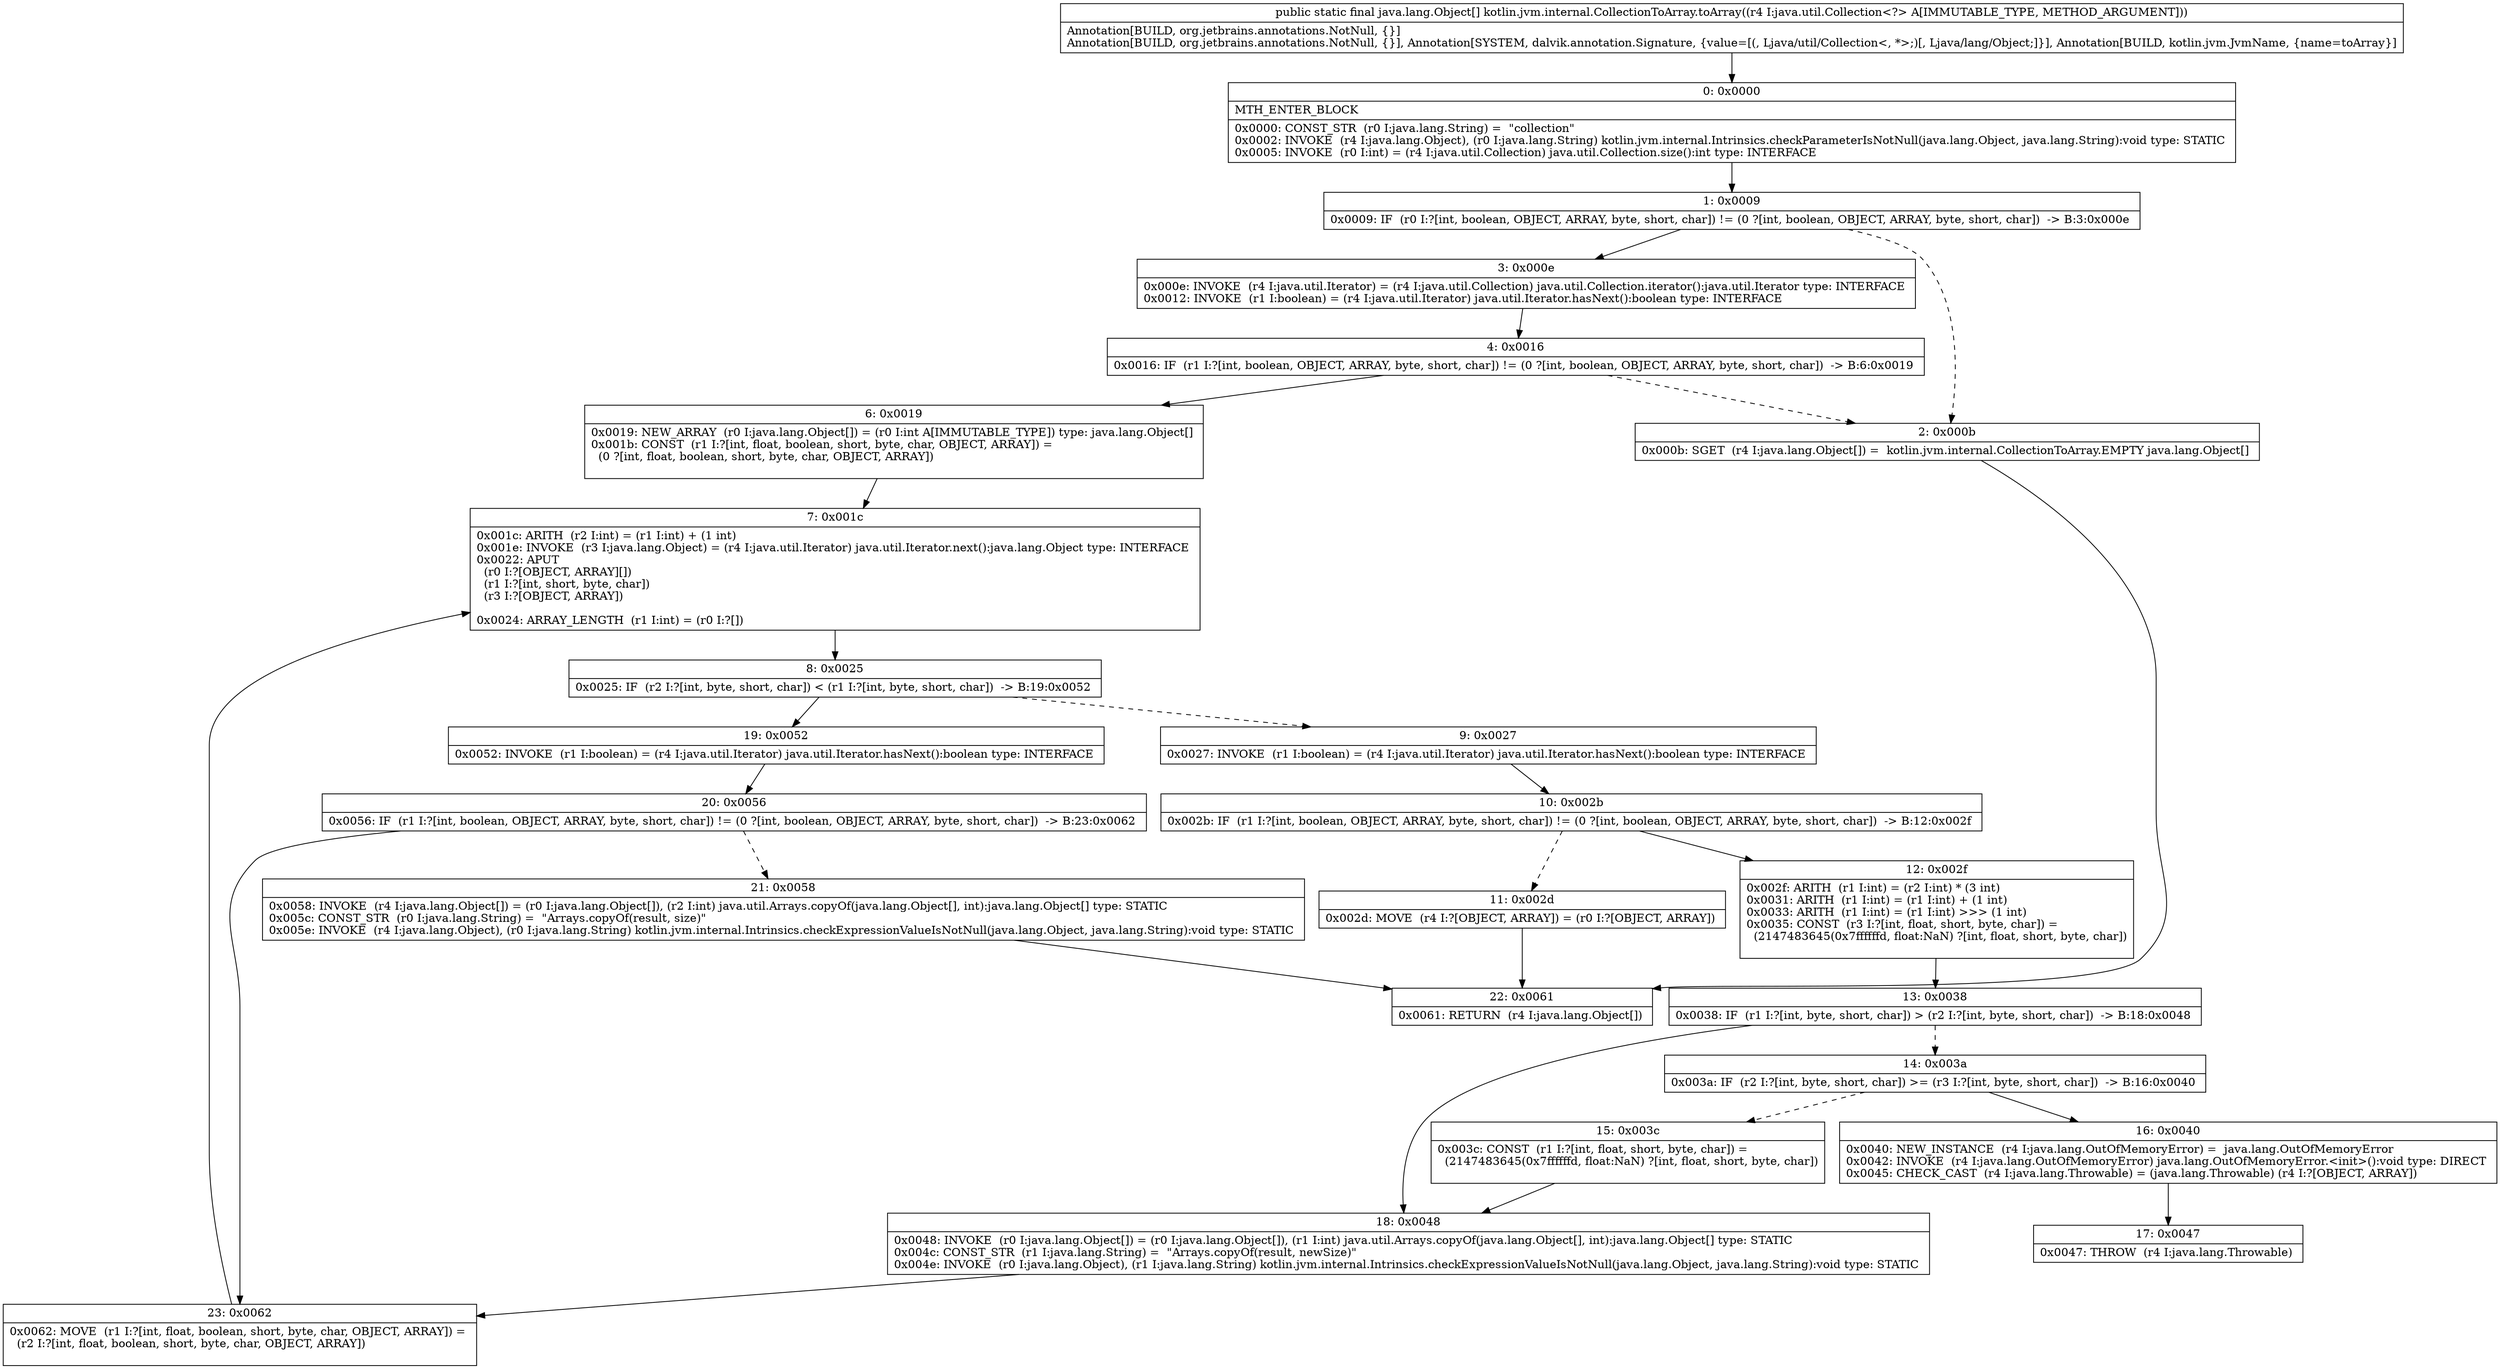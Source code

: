 digraph "CFG forkotlin.jvm.internal.CollectionToArray.toArray(Ljava\/util\/Collection;)[Ljava\/lang\/Object;" {
Node_0 [shape=record,label="{0\:\ 0x0000|MTH_ENTER_BLOCK\l|0x0000: CONST_STR  (r0 I:java.lang.String) =  \"collection\" \l0x0002: INVOKE  (r4 I:java.lang.Object), (r0 I:java.lang.String) kotlin.jvm.internal.Intrinsics.checkParameterIsNotNull(java.lang.Object, java.lang.String):void type: STATIC \l0x0005: INVOKE  (r0 I:int) = (r4 I:java.util.Collection) java.util.Collection.size():int type: INTERFACE \l}"];
Node_1 [shape=record,label="{1\:\ 0x0009|0x0009: IF  (r0 I:?[int, boolean, OBJECT, ARRAY, byte, short, char]) != (0 ?[int, boolean, OBJECT, ARRAY, byte, short, char])  \-\> B:3:0x000e \l}"];
Node_2 [shape=record,label="{2\:\ 0x000b|0x000b: SGET  (r4 I:java.lang.Object[]) =  kotlin.jvm.internal.CollectionToArray.EMPTY java.lang.Object[] \l}"];
Node_3 [shape=record,label="{3\:\ 0x000e|0x000e: INVOKE  (r4 I:java.util.Iterator) = (r4 I:java.util.Collection) java.util.Collection.iterator():java.util.Iterator type: INTERFACE \l0x0012: INVOKE  (r1 I:boolean) = (r4 I:java.util.Iterator) java.util.Iterator.hasNext():boolean type: INTERFACE \l}"];
Node_4 [shape=record,label="{4\:\ 0x0016|0x0016: IF  (r1 I:?[int, boolean, OBJECT, ARRAY, byte, short, char]) != (0 ?[int, boolean, OBJECT, ARRAY, byte, short, char])  \-\> B:6:0x0019 \l}"];
Node_6 [shape=record,label="{6\:\ 0x0019|0x0019: NEW_ARRAY  (r0 I:java.lang.Object[]) = (r0 I:int A[IMMUTABLE_TYPE]) type: java.lang.Object[] \l0x001b: CONST  (r1 I:?[int, float, boolean, short, byte, char, OBJECT, ARRAY]) = \l  (0 ?[int, float, boolean, short, byte, char, OBJECT, ARRAY])\l \l}"];
Node_7 [shape=record,label="{7\:\ 0x001c|0x001c: ARITH  (r2 I:int) = (r1 I:int) + (1 int) \l0x001e: INVOKE  (r3 I:java.lang.Object) = (r4 I:java.util.Iterator) java.util.Iterator.next():java.lang.Object type: INTERFACE \l0x0022: APUT  \l  (r0 I:?[OBJECT, ARRAY][])\l  (r1 I:?[int, short, byte, char])\l  (r3 I:?[OBJECT, ARRAY])\l \l0x0024: ARRAY_LENGTH  (r1 I:int) = (r0 I:?[]) \l}"];
Node_8 [shape=record,label="{8\:\ 0x0025|0x0025: IF  (r2 I:?[int, byte, short, char]) \< (r1 I:?[int, byte, short, char])  \-\> B:19:0x0052 \l}"];
Node_9 [shape=record,label="{9\:\ 0x0027|0x0027: INVOKE  (r1 I:boolean) = (r4 I:java.util.Iterator) java.util.Iterator.hasNext():boolean type: INTERFACE \l}"];
Node_10 [shape=record,label="{10\:\ 0x002b|0x002b: IF  (r1 I:?[int, boolean, OBJECT, ARRAY, byte, short, char]) != (0 ?[int, boolean, OBJECT, ARRAY, byte, short, char])  \-\> B:12:0x002f \l}"];
Node_11 [shape=record,label="{11\:\ 0x002d|0x002d: MOVE  (r4 I:?[OBJECT, ARRAY]) = (r0 I:?[OBJECT, ARRAY]) \l}"];
Node_12 [shape=record,label="{12\:\ 0x002f|0x002f: ARITH  (r1 I:int) = (r2 I:int) * (3 int) \l0x0031: ARITH  (r1 I:int) = (r1 I:int) + (1 int) \l0x0033: ARITH  (r1 I:int) = (r1 I:int) \>\>\> (1 int) \l0x0035: CONST  (r3 I:?[int, float, short, byte, char]) = \l  (2147483645(0x7ffffffd, float:NaN) ?[int, float, short, byte, char])\l \l}"];
Node_13 [shape=record,label="{13\:\ 0x0038|0x0038: IF  (r1 I:?[int, byte, short, char]) \> (r2 I:?[int, byte, short, char])  \-\> B:18:0x0048 \l}"];
Node_14 [shape=record,label="{14\:\ 0x003a|0x003a: IF  (r2 I:?[int, byte, short, char]) \>= (r3 I:?[int, byte, short, char])  \-\> B:16:0x0040 \l}"];
Node_15 [shape=record,label="{15\:\ 0x003c|0x003c: CONST  (r1 I:?[int, float, short, byte, char]) = \l  (2147483645(0x7ffffffd, float:NaN) ?[int, float, short, byte, char])\l \l}"];
Node_16 [shape=record,label="{16\:\ 0x0040|0x0040: NEW_INSTANCE  (r4 I:java.lang.OutOfMemoryError) =  java.lang.OutOfMemoryError \l0x0042: INVOKE  (r4 I:java.lang.OutOfMemoryError) java.lang.OutOfMemoryError.\<init\>():void type: DIRECT \l0x0045: CHECK_CAST  (r4 I:java.lang.Throwable) = (java.lang.Throwable) (r4 I:?[OBJECT, ARRAY]) \l}"];
Node_17 [shape=record,label="{17\:\ 0x0047|0x0047: THROW  (r4 I:java.lang.Throwable) \l}"];
Node_18 [shape=record,label="{18\:\ 0x0048|0x0048: INVOKE  (r0 I:java.lang.Object[]) = (r0 I:java.lang.Object[]), (r1 I:int) java.util.Arrays.copyOf(java.lang.Object[], int):java.lang.Object[] type: STATIC \l0x004c: CONST_STR  (r1 I:java.lang.String) =  \"Arrays.copyOf(result, newSize)\" \l0x004e: INVOKE  (r0 I:java.lang.Object), (r1 I:java.lang.String) kotlin.jvm.internal.Intrinsics.checkExpressionValueIsNotNull(java.lang.Object, java.lang.String):void type: STATIC \l}"];
Node_19 [shape=record,label="{19\:\ 0x0052|0x0052: INVOKE  (r1 I:boolean) = (r4 I:java.util.Iterator) java.util.Iterator.hasNext():boolean type: INTERFACE \l}"];
Node_20 [shape=record,label="{20\:\ 0x0056|0x0056: IF  (r1 I:?[int, boolean, OBJECT, ARRAY, byte, short, char]) != (0 ?[int, boolean, OBJECT, ARRAY, byte, short, char])  \-\> B:23:0x0062 \l}"];
Node_21 [shape=record,label="{21\:\ 0x0058|0x0058: INVOKE  (r4 I:java.lang.Object[]) = (r0 I:java.lang.Object[]), (r2 I:int) java.util.Arrays.copyOf(java.lang.Object[], int):java.lang.Object[] type: STATIC \l0x005c: CONST_STR  (r0 I:java.lang.String) =  \"Arrays.copyOf(result, size)\" \l0x005e: INVOKE  (r4 I:java.lang.Object), (r0 I:java.lang.String) kotlin.jvm.internal.Intrinsics.checkExpressionValueIsNotNull(java.lang.Object, java.lang.String):void type: STATIC \l}"];
Node_22 [shape=record,label="{22\:\ 0x0061|0x0061: RETURN  (r4 I:java.lang.Object[]) \l}"];
Node_23 [shape=record,label="{23\:\ 0x0062|0x0062: MOVE  (r1 I:?[int, float, boolean, short, byte, char, OBJECT, ARRAY]) = \l  (r2 I:?[int, float, boolean, short, byte, char, OBJECT, ARRAY])\l \l}"];
MethodNode[shape=record,label="{public static final java.lang.Object[] kotlin.jvm.internal.CollectionToArray.toArray((r4 I:java.util.Collection\<?\> A[IMMUTABLE_TYPE, METHOD_ARGUMENT]))  | Annotation[BUILD, org.jetbrains.annotations.NotNull, \{\}]\lAnnotation[BUILD, org.jetbrains.annotations.NotNull, \{\}], Annotation[SYSTEM, dalvik.annotation.Signature, \{value=[(, Ljava\/util\/Collection\<, *\>;)[, Ljava\/lang\/Object;]\}], Annotation[BUILD, kotlin.jvm.JvmName, \{name=toArray\}]\l}"];
MethodNode -> Node_0;
Node_0 -> Node_1;
Node_1 -> Node_2[style=dashed];
Node_1 -> Node_3;
Node_2 -> Node_22;
Node_3 -> Node_4;
Node_4 -> Node_6;
Node_4 -> Node_2[style=dashed];
Node_6 -> Node_7;
Node_7 -> Node_8;
Node_8 -> Node_9[style=dashed];
Node_8 -> Node_19;
Node_9 -> Node_10;
Node_10 -> Node_11[style=dashed];
Node_10 -> Node_12;
Node_11 -> Node_22;
Node_12 -> Node_13;
Node_13 -> Node_14[style=dashed];
Node_13 -> Node_18;
Node_14 -> Node_15[style=dashed];
Node_14 -> Node_16;
Node_15 -> Node_18;
Node_16 -> Node_17;
Node_18 -> Node_23;
Node_19 -> Node_20;
Node_20 -> Node_21[style=dashed];
Node_20 -> Node_23;
Node_21 -> Node_22;
Node_23 -> Node_7;
}

